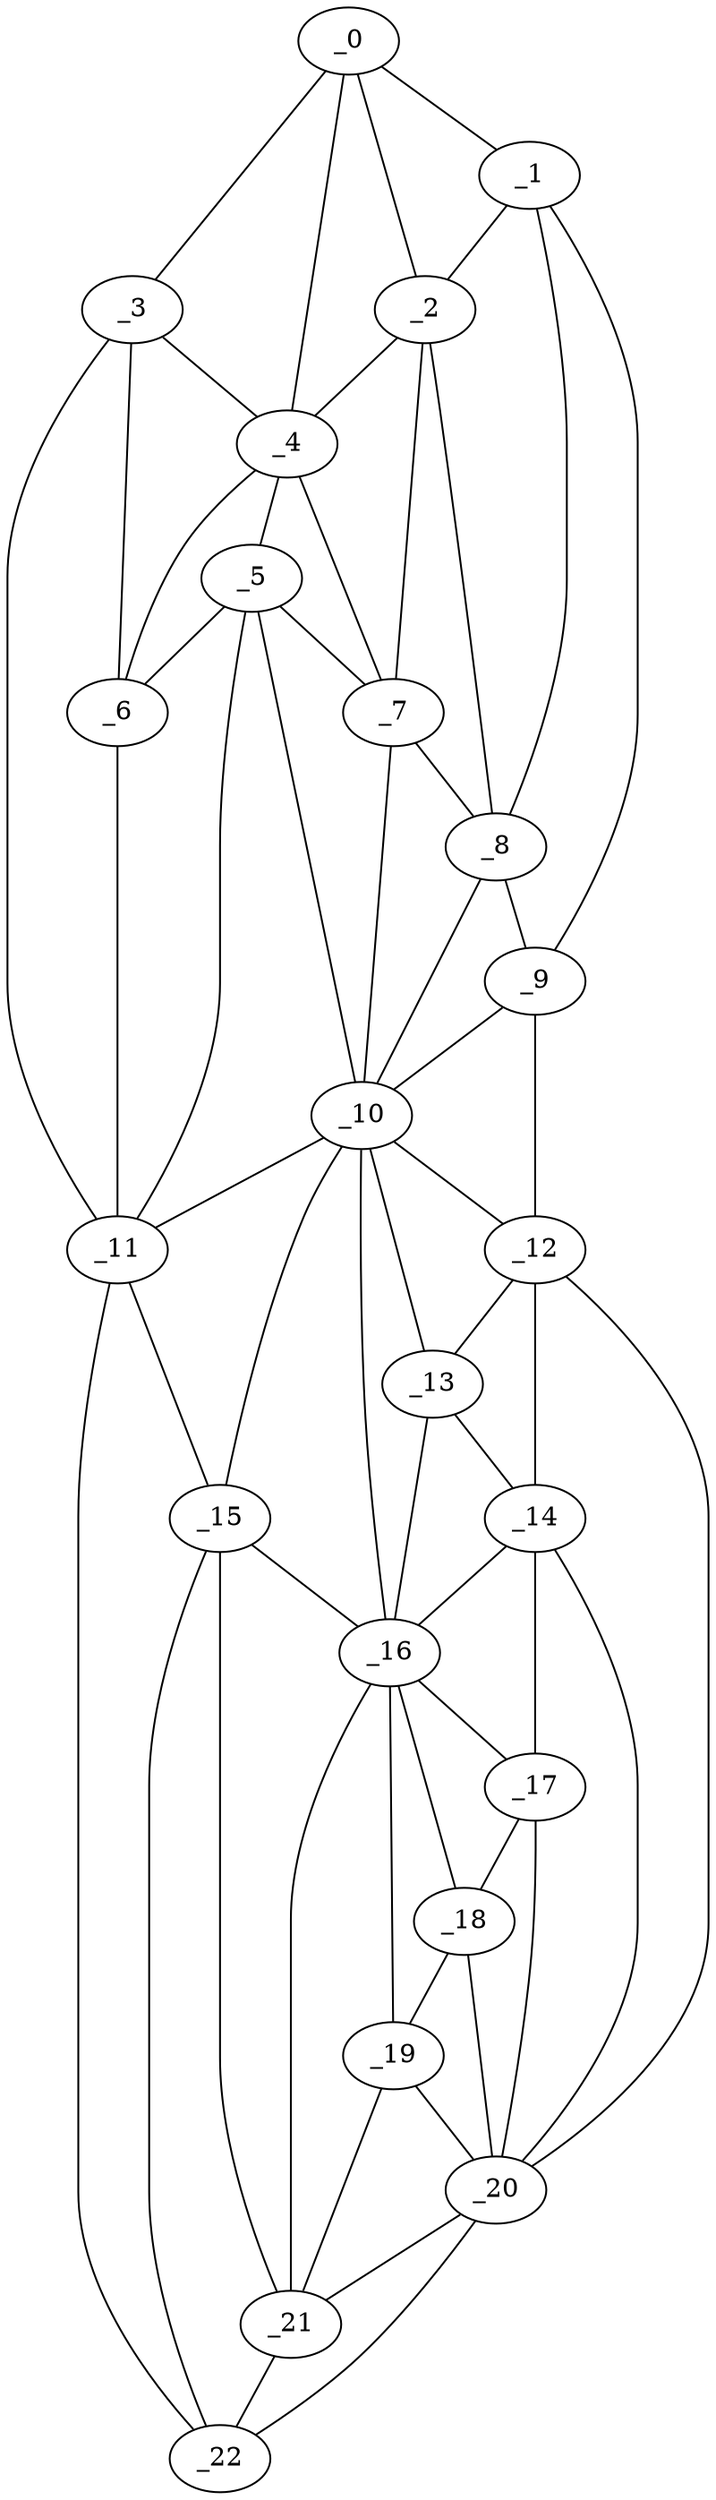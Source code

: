 graph "obj32__120.gxl" {
	_0	 [x=8,
		y=35];
	_1	 [x=11,
		y=75];
	_0 -- _1	 [valence=1];
	_2	 [x=25,
		y=65];
	_0 -- _2	 [valence=1];
	_3	 [x=32,
		y=16];
	_0 -- _3	 [valence=1];
	_4	 [x=38,
		y=32];
	_0 -- _4	 [valence=2];
	_1 -- _2	 [valence=1];
	_8	 [x=58,
		y=84];
	_1 -- _8	 [valence=2];
	_9	 [x=66,
		y=88];
	_1 -- _9	 [valence=1];
	_2 -- _4	 [valence=2];
	_7	 [x=56,
		y=46];
	_2 -- _7	 [valence=1];
	_2 -- _8	 [valence=2];
	_3 -- _4	 [valence=1];
	_6	 [x=53,
		y=20];
	_3 -- _6	 [valence=2];
	_11	 [x=72,
		y=15];
	_3 -- _11	 [valence=1];
	_5	 [x=52,
		y=38];
	_4 -- _5	 [valence=2];
	_4 -- _6	 [valence=2];
	_4 -- _7	 [valence=1];
	_5 -- _6	 [valence=1];
	_5 -- _7	 [valence=2];
	_10	 [x=67,
		y=52];
	_5 -- _10	 [valence=2];
	_5 -- _11	 [valence=2];
	_6 -- _11	 [valence=1];
	_7 -- _8	 [valence=1];
	_7 -- _10	 [valence=2];
	_8 -- _9	 [valence=2];
	_8 -- _10	 [valence=2];
	_9 -- _10	 [valence=2];
	_12	 [x=78,
		y=88];
	_9 -- _12	 [valence=1];
	_10 -- _11	 [valence=1];
	_10 -- _12	 [valence=2];
	_13	 [x=87,
		y=84];
	_10 -- _13	 [valence=1];
	_15	 [x=100,
		y=32];
	_10 -- _15	 [valence=1];
	_16	 [x=102,
		y=74];
	_10 -- _16	 [valence=2];
	_11 -- _15	 [valence=2];
	_22	 [x=126,
		y=39];
	_11 -- _22	 [valence=1];
	_12 -- _13	 [valence=2];
	_14	 [x=92,
		y=86];
	_12 -- _14	 [valence=2];
	_20	 [x=122,
		y=83];
	_12 -- _20	 [valence=1];
	_13 -- _14	 [valence=1];
	_13 -- _16	 [valence=2];
	_14 -- _16	 [valence=2];
	_17	 [x=102,
		y=84];
	_14 -- _17	 [valence=2];
	_14 -- _20	 [valence=2];
	_15 -- _16	 [valence=2];
	_21	 [x=123,
		y=51];
	_15 -- _21	 [valence=1];
	_15 -- _22	 [valence=1];
	_16 -- _17	 [valence=1];
	_18	 [x=115,
		y=80];
	_16 -- _18	 [valence=2];
	_19	 [x=121,
		y=77];
	_16 -- _19	 [valence=2];
	_16 -- _21	 [valence=1];
	_17 -- _18	 [valence=2];
	_17 -- _20	 [valence=1];
	_18 -- _19	 [valence=2];
	_18 -- _20	 [valence=2];
	_19 -- _20	 [valence=2];
	_19 -- _21	 [valence=2];
	_20 -- _21	 [valence=1];
	_20 -- _22	 [valence=1];
	_21 -- _22	 [valence=2];
}
